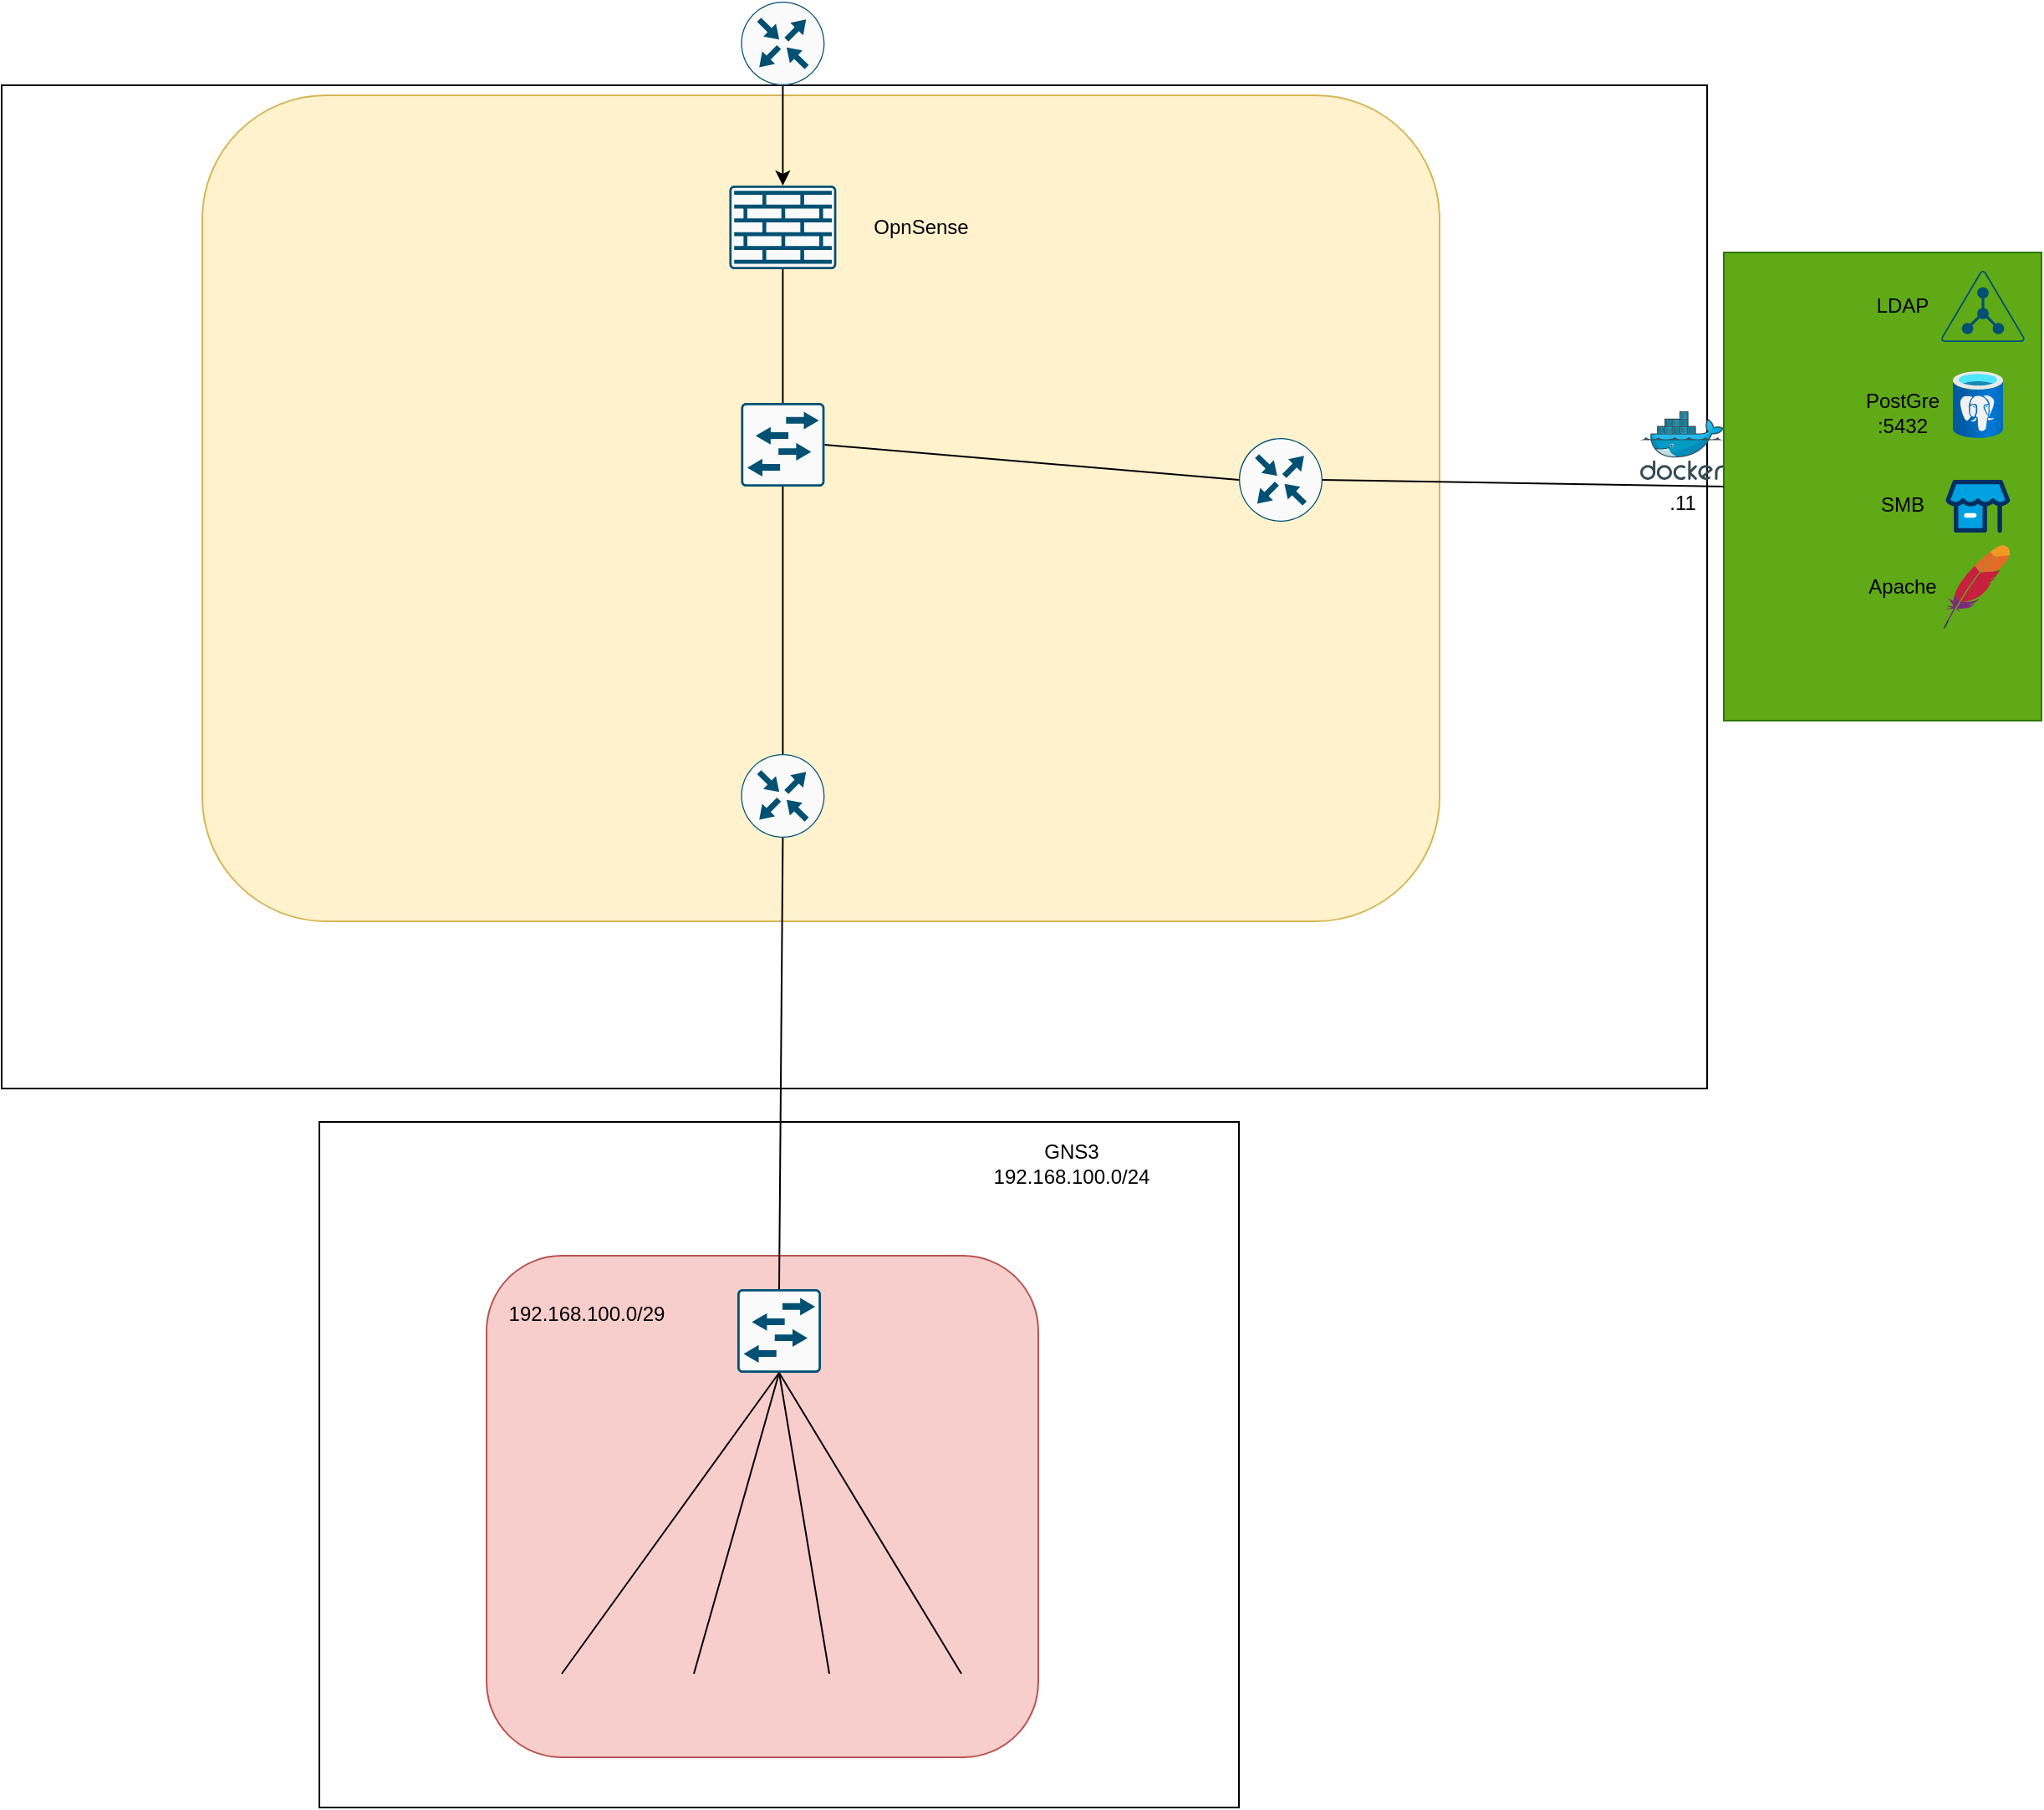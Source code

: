 <mxfile version="24.8.0">
  <diagram name="Page-1" id="G_uSW_KXjrckQI-z1BUS">
    <mxGraphModel dx="2206" dy="2360" grid="1" gridSize="10" guides="1" tooltips="1" connect="1" arrows="1" fold="1" page="1" pageScale="1" pageWidth="827" pageHeight="1169" math="0" shadow="0">
      <root>
        <mxCell id="0" />
        <mxCell id="1" parent="0" />
        <mxCell id="lLSBB2cb1jWLrWY7ufSh-47" value="" style="rounded=0;whiteSpace=wrap;html=1;" vertex="1" parent="1">
          <mxGeometry y="-620" width="1020" height="600" as="geometry" />
        </mxCell>
        <mxCell id="lLSBB2cb1jWLrWY7ufSh-56" value="" style="rounded=1;whiteSpace=wrap;html=1;fillColor=#fff2cc;strokeColor=#d6b656;" vertex="1" parent="1">
          <mxGeometry x="120" y="-614" width="740" height="494" as="geometry" />
        </mxCell>
        <mxCell id="lLSBB2cb1jWLrWY7ufSh-21" value="" style="rounded=0;whiteSpace=wrap;html=1;" vertex="1" parent="1">
          <mxGeometry x="190" width="550" height="410" as="geometry" />
        </mxCell>
        <mxCell id="lLSBB2cb1jWLrWY7ufSh-27" value="" style="rounded=1;whiteSpace=wrap;html=1;fillColor=#f8cecc;strokeColor=#b85450;" vertex="1" parent="1">
          <mxGeometry x="290" y="80" width="330" height="300" as="geometry" />
        </mxCell>
        <mxCell id="lLSBB2cb1jWLrWY7ufSh-1" value="" style="sketch=0;points=[[0.015,0.015,0],[0.985,0.015,0],[0.985,0.985,0],[0.015,0.985,0],[0.25,0,0],[0.5,0,0],[0.75,0,0],[1,0.25,0],[1,0.5,0],[1,0.75,0],[0.75,1,0],[0.5,1,0],[0.25,1,0],[0,0.75,0],[0,0.5,0],[0,0.25,0]];verticalLabelPosition=bottom;html=1;verticalAlign=top;aspect=fixed;align=center;pointerEvents=1;shape=mxgraph.cisco19.rect;prIcon=l2_switch;fillColor=#FAFAFA;strokeColor=#005073;" vertex="1" parent="1">
          <mxGeometry x="440" y="100" width="50" height="50" as="geometry" />
        </mxCell>
        <mxCell id="lLSBB2cb1jWLrWY7ufSh-5" value="" style="shape=image;html=1;verticalAlign=top;verticalLabelPosition=bottom;labelBackgroundColor=#ffffff;imageAspect=0;aspect=fixed;image=https://cdn0.iconfinder.com/data/icons/luisance_pack/128/ordinateur_portable_eteint.png" vertex="1" parent="1">
          <mxGeometry x="310" y="330" width="50" height="50" as="geometry" />
        </mxCell>
        <mxCell id="lLSBB2cb1jWLrWY7ufSh-6" value="" style="shape=image;html=1;verticalAlign=top;verticalLabelPosition=bottom;labelBackgroundColor=#ffffff;imageAspect=0;aspect=fixed;image=https://cdn0.iconfinder.com/data/icons/luisance_pack/128/ordinateur_portable_eteint.png" vertex="1" parent="1">
          <mxGeometry x="389" y="330" width="50" height="50" as="geometry" />
        </mxCell>
        <mxCell id="lLSBB2cb1jWLrWY7ufSh-7" value="" style="shape=image;html=1;verticalAlign=top;verticalLabelPosition=bottom;labelBackgroundColor=#ffffff;imageAspect=0;aspect=fixed;image=https://cdn0.iconfinder.com/data/icons/luisance_pack/128/ordinateur_portable_eteint.png" vertex="1" parent="1">
          <mxGeometry x="470" y="330" width="50" height="50" as="geometry" />
        </mxCell>
        <mxCell id="lLSBB2cb1jWLrWY7ufSh-8" value="" style="shape=image;html=1;verticalAlign=top;verticalLabelPosition=bottom;labelBackgroundColor=#ffffff;imageAspect=0;aspect=fixed;image=https://cdn0.iconfinder.com/data/icons/luisance_pack/128/ordinateur_portable_eteint.png" vertex="1" parent="1">
          <mxGeometry x="549" y="330" width="50" height="50" as="geometry" />
        </mxCell>
        <mxCell id="lLSBB2cb1jWLrWY7ufSh-9" value="" style="endArrow=none;html=1;rounded=0;exitX=0.5;exitY=0;exitDx=0;exitDy=0;entryX=0.5;entryY=1;entryDx=0;entryDy=0;entryPerimeter=0;" edge="1" parent="1" source="lLSBB2cb1jWLrWY7ufSh-5" target="lLSBB2cb1jWLrWY7ufSh-1">
          <mxGeometry width="50" height="50" relative="1" as="geometry">
            <mxPoint x="390" y="120" as="sourcePoint" />
            <mxPoint x="440" y="70" as="targetPoint" />
          </mxGeometry>
        </mxCell>
        <mxCell id="lLSBB2cb1jWLrWY7ufSh-10" value="" style="endArrow=none;html=1;rounded=0;exitX=0.5;exitY=0;exitDx=0;exitDy=0;entryX=0.5;entryY=1;entryDx=0;entryDy=0;entryPerimeter=0;" edge="1" parent="1" source="lLSBB2cb1jWLrWY7ufSh-7" target="lLSBB2cb1jWLrWY7ufSh-1">
          <mxGeometry width="50" height="50" relative="1" as="geometry">
            <mxPoint x="370" y="340" as="sourcePoint" />
            <mxPoint x="475" y="160" as="targetPoint" />
          </mxGeometry>
        </mxCell>
        <mxCell id="lLSBB2cb1jWLrWY7ufSh-11" value="" style="endArrow=none;html=1;rounded=0;exitX=0.5;exitY=0;exitDx=0;exitDy=0;entryX=0.5;entryY=1;entryDx=0;entryDy=0;entryPerimeter=0;" edge="1" parent="1" source="lLSBB2cb1jWLrWY7ufSh-6" target="lLSBB2cb1jWLrWY7ufSh-1">
          <mxGeometry width="50" height="50" relative="1" as="geometry">
            <mxPoint x="380" y="350" as="sourcePoint" />
            <mxPoint x="485" y="170" as="targetPoint" />
          </mxGeometry>
        </mxCell>
        <mxCell id="lLSBB2cb1jWLrWY7ufSh-12" value="" style="endArrow=none;html=1;rounded=0;exitX=0.5;exitY=0;exitDx=0;exitDy=0;entryX=0.5;entryY=1;entryDx=0;entryDy=0;entryPerimeter=0;" edge="1" parent="1" source="lLSBB2cb1jWLrWY7ufSh-8" target="lLSBB2cb1jWLrWY7ufSh-1">
          <mxGeometry width="50" height="50" relative="1" as="geometry">
            <mxPoint x="390" y="360" as="sourcePoint" />
            <mxPoint x="495" y="180" as="targetPoint" />
          </mxGeometry>
        </mxCell>
        <mxCell id="lLSBB2cb1jWLrWY7ufSh-22" value="&lt;div&gt;GNS3&lt;/div&gt;&lt;div&gt;192.168.100.0/24&lt;/div&gt;" style="text;html=1;align=center;verticalAlign=middle;whiteSpace=wrap;rounded=0;" vertex="1" parent="1">
          <mxGeometry x="610" y="10" width="60" height="30" as="geometry" />
        </mxCell>
        <mxCell id="lLSBB2cb1jWLrWY7ufSh-24" value="192.168.100.0/29" style="text;html=1;align=center;verticalAlign=middle;whiteSpace=wrap;rounded=0;" vertex="1" parent="1">
          <mxGeometry x="320" y="100" width="60" height="30" as="geometry" />
        </mxCell>
        <mxCell id="lLSBB2cb1jWLrWY7ufSh-48" value="" style="sketch=0;points=[[0.5,0,0],[1,0.5,0],[0.5,1,0],[0,0.5,0],[0.145,0.145,0],[0.856,0.145,0],[0.855,0.856,0],[0.145,0.855,0]];verticalLabelPosition=bottom;html=1;verticalAlign=top;aspect=fixed;align=center;pointerEvents=1;shape=mxgraph.cisco19.rect;prIcon=router;fillColor=#FAFAFA;strokeColor=#005073;" vertex="1" parent="1">
          <mxGeometry x="442.2" y="-670" width="50" height="50" as="geometry" />
        </mxCell>
        <mxCell id="lLSBB2cb1jWLrWY7ufSh-52" value="" style="endArrow=none;html=1;rounded=0;exitX=0.5;exitY=0;exitDx=0;exitDy=0;exitPerimeter=0;entryX=0.5;entryY=1;entryDx=0;entryDy=0;entryPerimeter=0;" edge="1" parent="1" source="lLSBB2cb1jWLrWY7ufSh-1" target="lLSBB2cb1jWLrWY7ufSh-88">
          <mxGeometry width="50" height="50" relative="1" as="geometry">
            <mxPoint x="465" y="300" as="sourcePoint" />
            <mxPoint x="465.0" y="-168.2" as="targetPoint" />
          </mxGeometry>
        </mxCell>
        <mxCell id="lLSBB2cb1jWLrWY7ufSh-53" value="" style="sketch=0;points=[[0.015,0.015,0],[0.985,0.015,0],[0.985,0.985,0],[0.015,0.985,0],[0.25,0,0],[0.5,0,0],[0.75,0,0],[1,0.25,0],[1,0.5,0],[1,0.75,0],[0.75,1,0],[0.5,1,0],[0.25,1,0],[0,0.75,0],[0,0.5,0],[0,0.25,0]];verticalLabelPosition=bottom;html=1;verticalAlign=top;aspect=fixed;align=center;pointerEvents=1;shape=mxgraph.cisco19.rect;prIcon=l2_switch;fillColor=#FAFAFA;strokeColor=#005073;" vertex="1" parent="1">
          <mxGeometry x="442.2" y="-430" width="50" height="50" as="geometry" />
        </mxCell>
        <mxCell id="lLSBB2cb1jWLrWY7ufSh-57" value="" style="endArrow=none;html=1;rounded=0;entryX=0.5;entryY=1;entryDx=0;entryDy=0;entryPerimeter=0;exitX=0.5;exitY=0;exitDx=0;exitDy=0;exitPerimeter=0;" edge="1" parent="1" source="lLSBB2cb1jWLrWY7ufSh-88" target="lLSBB2cb1jWLrWY7ufSh-53">
          <mxGeometry width="50" height="50" relative="1" as="geometry">
            <mxPoint x="465.376" y="-230" as="sourcePoint" />
            <mxPoint x="580" y="-230" as="targetPoint" />
          </mxGeometry>
        </mxCell>
        <mxCell id="lLSBB2cb1jWLrWY7ufSh-59" value="" style="rounded=0;whiteSpace=wrap;html=1;fillColor=#60a917;fontColor=#ffffff;strokeColor=#2D7600;" vertex="1" parent="1">
          <mxGeometry x="1030" y="-520" width="190" height="280" as="geometry" />
        </mxCell>
        <mxCell id="lLSBB2cb1jWLrWY7ufSh-60" value=".11" style="image;sketch=0;aspect=fixed;html=1;points=[];align=center;fontSize=12;image=img/lib/mscae/Docker.svg;" vertex="1" parent="1">
          <mxGeometry x="980" y="-425" width="50" height="41" as="geometry" />
        </mxCell>
        <mxCell id="lLSBB2cb1jWLrWY7ufSh-42" value="" style="points=[[0.5,0,0],[0.765,0.48,0],[0.99,0.98,0],[0.5,1,0],[0.01,0.98,0],[0.235,0.48,0]];verticalLabelPosition=bottom;sketch=0;html=1;verticalAlign=top;aspect=fixed;align=center;pointerEvents=1;shape=mxgraph.cisco19.ldap;fillColor=#005073;strokeColor=none;" vertex="1" parent="1">
          <mxGeometry x="1160" y="-509" width="50" height="42.5" as="geometry" />
        </mxCell>
        <mxCell id="lLSBB2cb1jWLrWY7ufSh-20" value="" style="image;aspect=fixed;html=1;points=[];align=center;fontSize=12;image=img/lib/azure2/databases/Azure_Database_PostgreSQL_Server.svg;" vertex="1" parent="1">
          <mxGeometry x="1167" y="-449" width="30" height="40" as="geometry" />
        </mxCell>
        <mxCell id="lLSBB2cb1jWLrWY7ufSh-70" value="" style="endArrow=none;html=1;rounded=0;exitX=1;exitY=0.5;exitDx=0;exitDy=0;exitPerimeter=0;entryX=0;entryY=0.5;entryDx=0;entryDy=0;entryPerimeter=0;" edge="1" parent="1" source="lLSBB2cb1jWLrWY7ufSh-53" target="lLSBB2cb1jWLrWY7ufSh-87">
          <mxGeometry width="50" height="50" relative="1" as="geometry">
            <mxPoint x="630" y="-410" as="sourcePoint" />
            <mxPoint x="730" y="-385" as="targetPoint" />
          </mxGeometry>
        </mxCell>
        <mxCell id="lLSBB2cb1jWLrWY7ufSh-73" value="" style="endArrow=none;html=1;rounded=0;exitX=1;exitY=0.5;exitDx=0;exitDy=0;entryX=0;entryY=0.5;entryDx=0;entryDy=0;exitPerimeter=0;" edge="1" parent="1" source="lLSBB2cb1jWLrWY7ufSh-87" target="lLSBB2cb1jWLrWY7ufSh-59">
          <mxGeometry width="50" height="50" relative="1" as="geometry">
            <mxPoint x="790" y="-385" as="sourcePoint" />
            <mxPoint x="580" y="-340" as="targetPoint" />
          </mxGeometry>
        </mxCell>
        <mxCell id="lLSBB2cb1jWLrWY7ufSh-76" value="" style="dashed=0;outlineConnect=0;html=1;align=center;labelPosition=center;verticalLabelPosition=bottom;verticalAlign=top;shape=mxgraph.weblogos.apache" vertex="1" parent="1">
          <mxGeometry x="1161.27" y="-345" width="40" height="50" as="geometry" />
        </mxCell>
        <mxCell id="lLSBB2cb1jWLrWY7ufSh-78" value="" style="verticalLabelPosition=bottom;aspect=fixed;html=1;shape=mxgraph.salesforce.smb;" vertex="1" parent="1">
          <mxGeometry x="1162.73" y="-384" width="38.54" height="31.6" as="geometry" />
        </mxCell>
        <mxCell id="lLSBB2cb1jWLrWY7ufSh-79" value="LDAP" style="text;html=1;align=center;verticalAlign=middle;whiteSpace=wrap;rounded=0;" vertex="1" parent="1">
          <mxGeometry x="1107" y="-502.75" width="60" height="30" as="geometry" />
        </mxCell>
        <mxCell id="lLSBB2cb1jWLrWY7ufSh-80" value="PostGre&lt;br&gt;:5432" style="text;html=1;align=center;verticalAlign=middle;whiteSpace=wrap;rounded=0;" vertex="1" parent="1">
          <mxGeometry x="1107" y="-439" width="60" height="30" as="geometry" />
        </mxCell>
        <mxCell id="lLSBB2cb1jWLrWY7ufSh-81" value="SMB" style="text;html=1;align=center;verticalAlign=middle;whiteSpace=wrap;rounded=0;" vertex="1" parent="1">
          <mxGeometry x="1107" y="-384" width="60" height="30" as="geometry" />
        </mxCell>
        <mxCell id="lLSBB2cb1jWLrWY7ufSh-82" value="Apache" style="text;html=1;align=center;verticalAlign=middle;whiteSpace=wrap;rounded=0;" vertex="1" parent="1">
          <mxGeometry x="1107" y="-335" width="60" height="30" as="geometry" />
        </mxCell>
        <mxCell id="lLSBB2cb1jWLrWY7ufSh-83" value="" style="sketch=0;points=[[0.015,0.015,0],[0.985,0.015,0],[0.985,0.985,0],[0.015,0.985,0],[0.25,0,0],[0.5,0,0],[0.75,0,0],[1,0.25,0],[1,0.5,0],[1,0.75,0],[0.75,1,0],[0.5,1,0],[0.25,1,0],[0,0.75,0],[0,0.5,0],[0,0.25,0]];verticalLabelPosition=bottom;html=1;verticalAlign=top;aspect=fixed;align=center;pointerEvents=1;shape=mxgraph.cisco19.rect;prIcon=firewall;fillColor=#FAFAFA;strokeColor=#005073;" vertex="1" parent="1">
          <mxGeometry x="435.2" y="-560" width="64" height="50" as="geometry" />
        </mxCell>
        <mxCell id="lLSBB2cb1jWLrWY7ufSh-84" value="OpnSense" style="text;html=1;align=center;verticalAlign=middle;whiteSpace=wrap;rounded=0;" vertex="1" parent="1">
          <mxGeometry x="520" y="-550" width="60" height="30" as="geometry" />
        </mxCell>
        <mxCell id="lLSBB2cb1jWLrWY7ufSh-85" value="" style="endArrow=none;html=1;rounded=0;exitX=0.5;exitY=0;exitDx=0;exitDy=0;exitPerimeter=0;entryX=0.5;entryY=1;entryDx=0;entryDy=0;entryPerimeter=0;" edge="1" parent="1" source="lLSBB2cb1jWLrWY7ufSh-53" target="lLSBB2cb1jWLrWY7ufSh-83">
          <mxGeometry width="50" height="50" relative="1" as="geometry">
            <mxPoint x="530" y="-470" as="sourcePoint" />
            <mxPoint x="580" y="-520" as="targetPoint" />
          </mxGeometry>
        </mxCell>
        <mxCell id="lLSBB2cb1jWLrWY7ufSh-87" value="" style="sketch=0;points=[[0.5,0,0],[1,0.5,0],[0.5,1,0],[0,0.5,0],[0.145,0.145,0],[0.856,0.145,0],[0.855,0.856,0],[0.145,0.855,0]];verticalLabelPosition=bottom;html=1;verticalAlign=top;aspect=fixed;align=center;pointerEvents=1;shape=mxgraph.cisco19.rect;prIcon=router;fillColor=#FAFAFA;strokeColor=#005073;" vertex="1" parent="1">
          <mxGeometry x="740" y="-409" width="50" height="50" as="geometry" />
        </mxCell>
        <mxCell id="lLSBB2cb1jWLrWY7ufSh-88" value="" style="sketch=0;points=[[0.5,0,0],[1,0.5,0],[0.5,1,0],[0,0.5,0],[0.145,0.145,0],[0.856,0.145,0],[0.855,0.856,0],[0.145,0.855,0]];verticalLabelPosition=bottom;html=1;verticalAlign=top;aspect=fixed;align=center;pointerEvents=1;shape=mxgraph.cisco19.rect;prIcon=router;fillColor=#FAFAFA;strokeColor=#005073;" vertex="1" parent="1">
          <mxGeometry x="442.2" y="-220" width="50" height="50" as="geometry" />
        </mxCell>
        <mxCell id="lLSBB2cb1jWLrWY7ufSh-90" style="edgeStyle=orthogonalEdgeStyle;rounded=0;orthogonalLoop=1;jettySize=auto;html=1;exitX=0.5;exitY=1;exitDx=0;exitDy=0;exitPerimeter=0;entryX=0.5;entryY=0;entryDx=0;entryDy=0;entryPerimeter=0;" edge="1" parent="1" source="lLSBB2cb1jWLrWY7ufSh-48" target="lLSBB2cb1jWLrWY7ufSh-83">
          <mxGeometry relative="1" as="geometry" />
        </mxCell>
      </root>
    </mxGraphModel>
  </diagram>
</mxfile>
